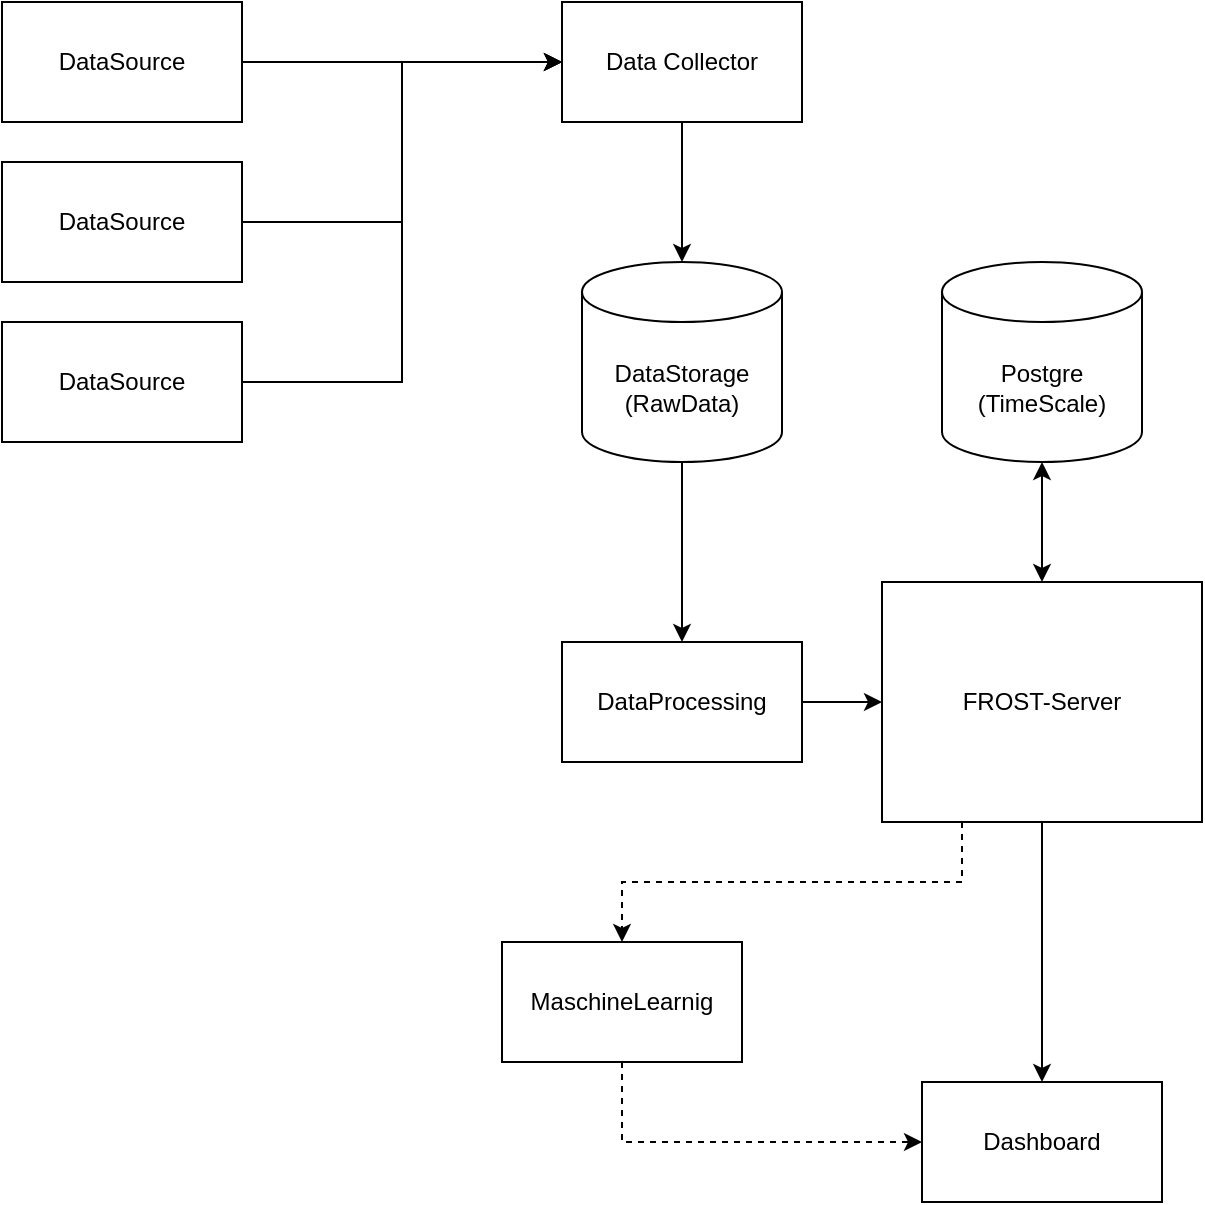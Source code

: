 <mxfile version="24.7.6">
  <diagram name="Seite-1" id="648JwqbHt4ekxYwXeddu">
    <mxGraphModel dx="1418" dy="1103" grid="1" gridSize="10" guides="1" tooltips="1" connect="1" arrows="1" fold="1" page="1" pageScale="1" pageWidth="827" pageHeight="1169" math="0" shadow="0">
      <root>
        <mxCell id="0" />
        <mxCell id="1" parent="0" />
        <mxCell id="SG_8wOSAw9EmdWuPO4M6-6" value="" style="edgeStyle=orthogonalEdgeStyle;rounded=0;orthogonalLoop=1;jettySize=auto;html=1;" parent="1" source="SG_8wOSAw9EmdWuPO4M6-1" target="SG_8wOSAw9EmdWuPO4M6-5" edge="1">
          <mxGeometry relative="1" as="geometry" />
        </mxCell>
        <mxCell id="SG_8wOSAw9EmdWuPO4M6-8" style="edgeStyle=orthogonalEdgeStyle;rounded=0;orthogonalLoop=1;jettySize=auto;html=1;exitX=0.25;exitY=1;exitDx=0;exitDy=0;entryX=0.5;entryY=0;entryDx=0;entryDy=0;dashed=1;" parent="1" source="SG_8wOSAw9EmdWuPO4M6-1" target="SG_8wOSAw9EmdWuPO4M6-7" edge="1">
          <mxGeometry relative="1" as="geometry" />
        </mxCell>
        <mxCell id="SG_8wOSAw9EmdWuPO4M6-1" value="FROST-Server" style="rounded=0;whiteSpace=wrap;html=1;" parent="1" vertex="1">
          <mxGeometry x="470" y="360" width="160" height="120" as="geometry" />
        </mxCell>
        <mxCell id="SG_8wOSAw9EmdWuPO4M6-11" style="edgeStyle=orthogonalEdgeStyle;rounded=0;orthogonalLoop=1;jettySize=auto;html=1;exitX=1;exitY=0.5;exitDx=0;exitDy=0;entryX=0;entryY=0.5;entryDx=0;entryDy=0;" parent="1" source="SG_8wOSAw9EmdWuPO4M6-2" target="SG_8wOSAw9EmdWuPO4M6-22" edge="1">
          <mxGeometry relative="1" as="geometry" />
        </mxCell>
        <mxCell id="SG_8wOSAw9EmdWuPO4M6-2" value="DataSource" style="rounded=0;whiteSpace=wrap;html=1;" parent="1" vertex="1">
          <mxGeometry x="30" y="70" width="120" height="60" as="geometry" />
        </mxCell>
        <mxCell id="SG_8wOSAw9EmdWuPO4M6-3" value="DataSource" style="rounded=0;whiteSpace=wrap;html=1;" parent="1" vertex="1">
          <mxGeometry x="30" y="150" width="120" height="60" as="geometry" />
        </mxCell>
        <mxCell id="SG_8wOSAw9EmdWuPO4M6-20" style="edgeStyle=orthogonalEdgeStyle;rounded=0;orthogonalLoop=1;jettySize=auto;html=1;exitX=1;exitY=0.5;exitDx=0;exitDy=0;entryX=0;entryY=0.5;entryDx=0;entryDy=0;" parent="1" source="SG_8wOSAw9EmdWuPO4M6-4" target="SG_8wOSAw9EmdWuPO4M6-22" edge="1">
          <mxGeometry relative="1" as="geometry">
            <mxPoint x="180" y="170" as="targetPoint" />
          </mxGeometry>
        </mxCell>
        <mxCell id="SG_8wOSAw9EmdWuPO4M6-4" value="DataSource" style="rounded=0;whiteSpace=wrap;html=1;" parent="1" vertex="1">
          <mxGeometry x="30" y="230" width="120" height="60" as="geometry" />
        </mxCell>
        <mxCell id="SG_8wOSAw9EmdWuPO4M6-5" value="Dashboard" style="rounded=0;whiteSpace=wrap;html=1;" parent="1" vertex="1">
          <mxGeometry x="490" y="610" width="120" height="60" as="geometry" />
        </mxCell>
        <mxCell id="SG_8wOSAw9EmdWuPO4M6-9" value="" style="edgeStyle=orthogonalEdgeStyle;rounded=0;orthogonalLoop=1;jettySize=auto;html=1;dashed=1;" parent="1" source="SG_8wOSAw9EmdWuPO4M6-7" target="SG_8wOSAw9EmdWuPO4M6-5" edge="1">
          <mxGeometry relative="1" as="geometry">
            <Array as="points">
              <mxPoint x="340" y="640" />
            </Array>
          </mxGeometry>
        </mxCell>
        <mxCell id="SG_8wOSAw9EmdWuPO4M6-7" value="MaschineLearnig" style="rounded=0;whiteSpace=wrap;html=1;" parent="1" vertex="1">
          <mxGeometry x="280" y="540" width="120" height="60" as="geometry" />
        </mxCell>
        <mxCell id="SG_8wOSAw9EmdWuPO4M6-10" value="DataProcessing" style="rounded=0;whiteSpace=wrap;html=1;" parent="1" vertex="1">
          <mxGeometry x="310" y="390" width="120" height="60" as="geometry" />
        </mxCell>
        <mxCell id="SG_8wOSAw9EmdWuPO4M6-14" style="edgeStyle=orthogonalEdgeStyle;rounded=0;orthogonalLoop=1;jettySize=auto;html=1;exitX=1;exitY=0.5;exitDx=0;exitDy=0;entryX=0;entryY=0.5;entryDx=0;entryDy=0;" parent="1" source="SG_8wOSAw9EmdWuPO4M6-10" target="SG_8wOSAw9EmdWuPO4M6-1" edge="1">
          <mxGeometry relative="1" as="geometry" />
        </mxCell>
        <mxCell id="SG_8wOSAw9EmdWuPO4M6-17" style="edgeStyle=orthogonalEdgeStyle;rounded=0;orthogonalLoop=1;jettySize=auto;html=1;exitX=0.5;exitY=1;exitDx=0;exitDy=0;exitPerimeter=0;startArrow=classic;startFill=1;" parent="1" source="SG_8wOSAw9EmdWuPO4M6-15" target="SG_8wOSAw9EmdWuPO4M6-1" edge="1">
          <mxGeometry relative="1" as="geometry" />
        </mxCell>
        <mxCell id="SG_8wOSAw9EmdWuPO4M6-15" value="Postgre (TimeScale)" style="shape=cylinder3;whiteSpace=wrap;html=1;boundedLbl=1;backgroundOutline=1;size=15;" parent="1" vertex="1">
          <mxGeometry x="500" y="200" width="100" height="100" as="geometry" />
        </mxCell>
        <mxCell id="SG_8wOSAw9EmdWuPO4M6-21" style="edgeStyle=orthogonalEdgeStyle;rounded=0;orthogonalLoop=1;jettySize=auto;html=1;exitX=0.5;exitY=1;exitDx=0;exitDy=0;exitPerimeter=0;entryX=0.5;entryY=0;entryDx=0;entryDy=0;" parent="1" source="SG_8wOSAw9EmdWuPO4M6-18" target="SG_8wOSAw9EmdWuPO4M6-10" edge="1">
          <mxGeometry relative="1" as="geometry" />
        </mxCell>
        <mxCell id="SG_8wOSAw9EmdWuPO4M6-18" value="DataStorage (RawData)" style="shape=cylinder3;whiteSpace=wrap;html=1;boundedLbl=1;backgroundOutline=1;size=15;" parent="1" vertex="1">
          <mxGeometry x="320" y="200" width="100" height="100" as="geometry" />
        </mxCell>
        <mxCell id="SG_8wOSAw9EmdWuPO4M6-19" style="edgeStyle=orthogonalEdgeStyle;rounded=0;orthogonalLoop=1;jettySize=auto;html=1;exitX=1;exitY=0.5;exitDx=0;exitDy=0;entryX=0;entryY=0.5;entryDx=0;entryDy=0;" parent="1" source="SG_8wOSAw9EmdWuPO4M6-3" target="SG_8wOSAw9EmdWuPO4M6-22" edge="1">
          <mxGeometry relative="1" as="geometry" />
        </mxCell>
        <mxCell id="SG_8wOSAw9EmdWuPO4M6-22" value="Data Collector" style="rounded=0;whiteSpace=wrap;html=1;" parent="1" vertex="1">
          <mxGeometry x="310" y="70" width="120" height="60" as="geometry" />
        </mxCell>
        <mxCell id="SG_8wOSAw9EmdWuPO4M6-23" style="edgeStyle=orthogonalEdgeStyle;rounded=0;orthogonalLoop=1;jettySize=auto;html=1;exitX=0.5;exitY=1;exitDx=0;exitDy=0;entryX=0.5;entryY=0;entryDx=0;entryDy=0;entryPerimeter=0;" parent="1" source="SG_8wOSAw9EmdWuPO4M6-22" target="SG_8wOSAw9EmdWuPO4M6-18" edge="1">
          <mxGeometry relative="1" as="geometry" />
        </mxCell>
      </root>
    </mxGraphModel>
  </diagram>
</mxfile>
